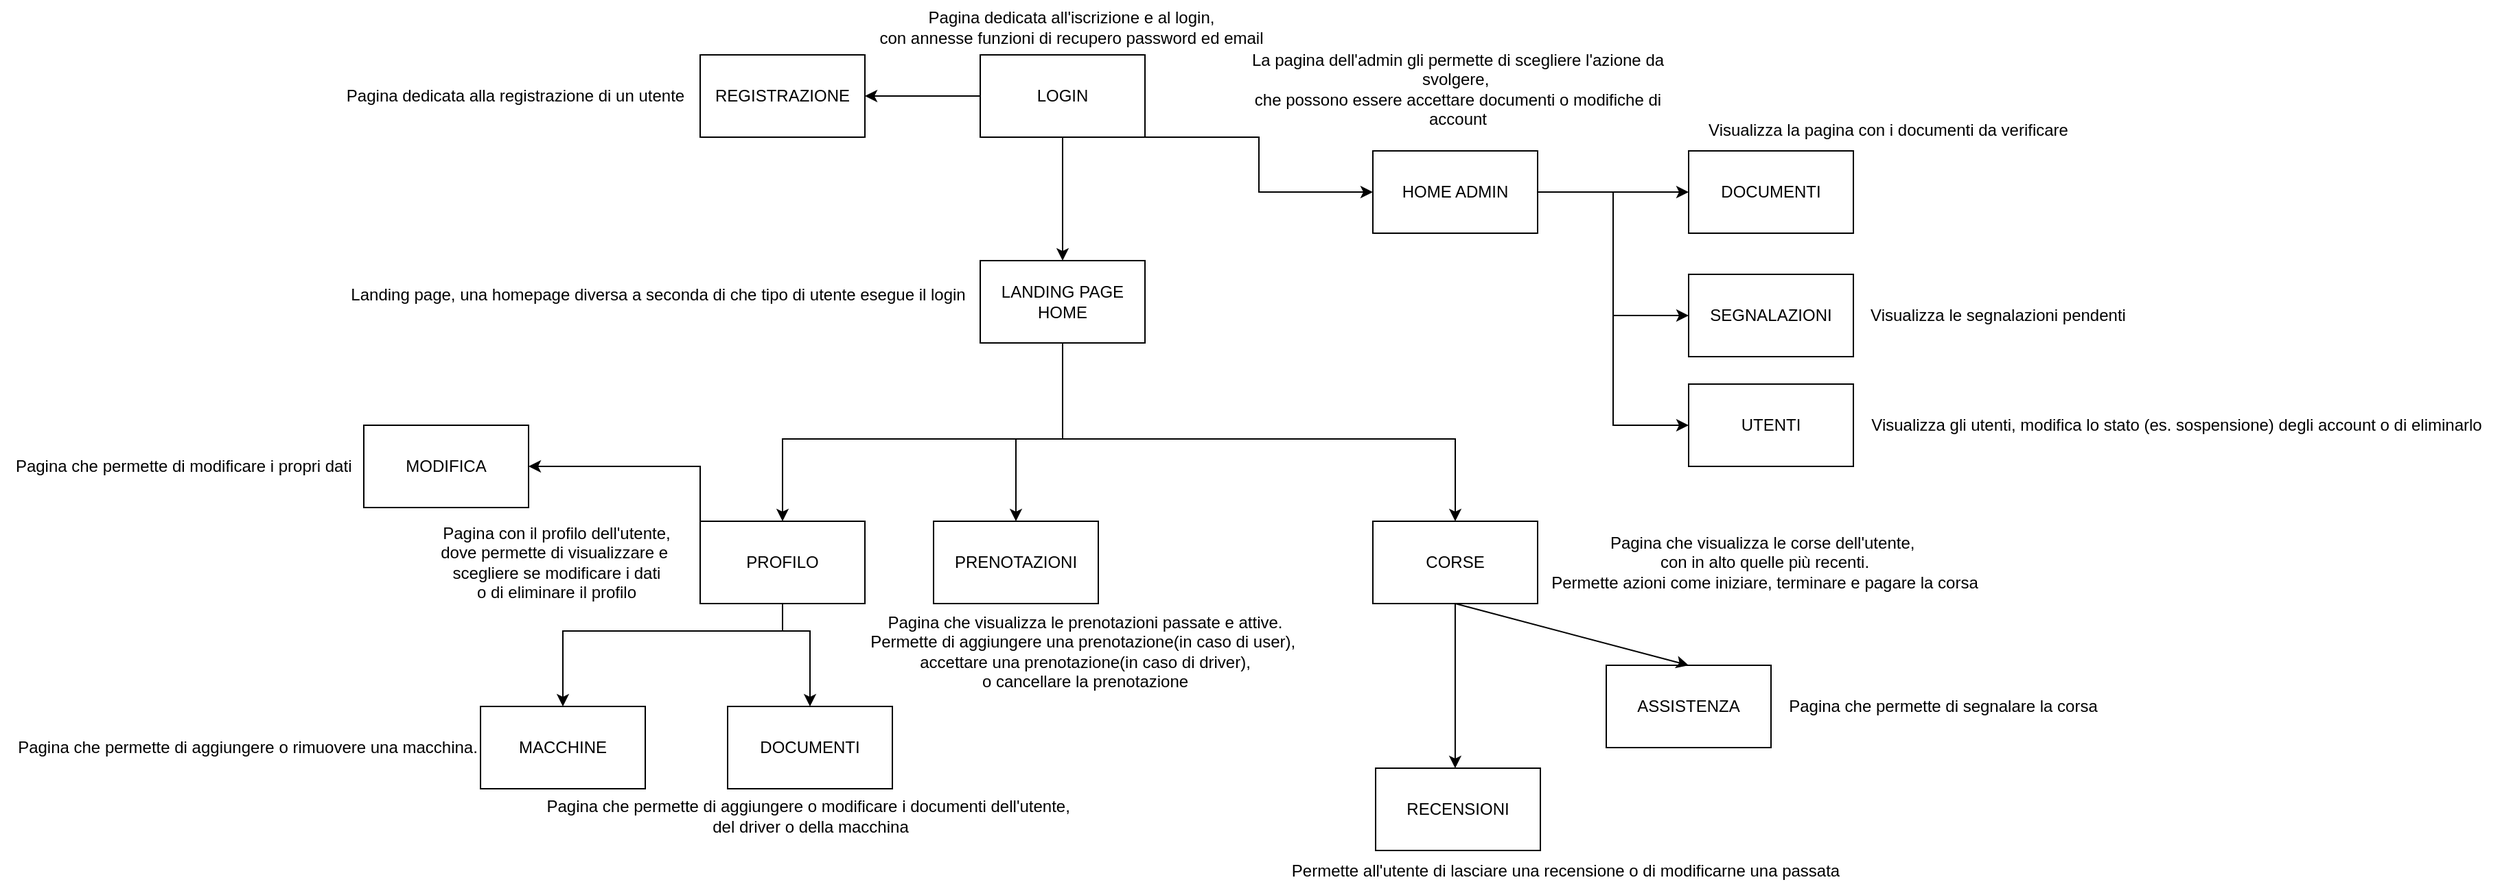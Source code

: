 <mxfile version="24.8.3">
  <diagram name="Pagina-1" id="R4LpQ99CABvujU7_ntuj">
    <mxGraphModel dx="2514" dy="2037" grid="1" gridSize="10" guides="1" tooltips="1" connect="1" arrows="1" fold="1" page="1" pageScale="1" pageWidth="827" pageHeight="1169" math="0" shadow="0">
      <root>
        <mxCell id="0" />
        <mxCell id="1" parent="0" />
        <mxCell id="6LJlDK4BNxtyRuSfktnJ-7" value="" style="edgeStyle=orthogonalEdgeStyle;rounded=0;orthogonalLoop=1;jettySize=auto;html=1;" edge="1" parent="1" source="6LJlDK4BNxtyRuSfktnJ-2" target="6LJlDK4BNxtyRuSfktnJ-6">
          <mxGeometry relative="1" as="geometry" />
        </mxCell>
        <mxCell id="6LJlDK4BNxtyRuSfktnJ-11" style="edgeStyle=orthogonalEdgeStyle;rounded=0;orthogonalLoop=1;jettySize=auto;html=1;entryX=0.5;entryY=0;entryDx=0;entryDy=0;" edge="1" parent="1" source="6LJlDK4BNxtyRuSfktnJ-2" target="6LJlDK4BNxtyRuSfktnJ-12">
          <mxGeometry relative="1" as="geometry">
            <mxPoint x="470" y="180" as="targetPoint" />
          </mxGeometry>
        </mxCell>
        <mxCell id="6LJlDK4BNxtyRuSfktnJ-27" style="edgeStyle=orthogonalEdgeStyle;rounded=0;orthogonalLoop=1;jettySize=auto;html=1;entryX=0;entryY=0.5;entryDx=0;entryDy=0;" edge="1" parent="1" source="6LJlDK4BNxtyRuSfktnJ-2" target="6LJlDK4BNxtyRuSfktnJ-25">
          <mxGeometry relative="1" as="geometry">
            <Array as="points">
              <mxPoint x="557" y="90" />
              <mxPoint x="557" y="130" />
            </Array>
          </mxGeometry>
        </mxCell>
        <mxCell id="6LJlDK4BNxtyRuSfktnJ-2" value="LOGIN" style="rounded=0;whiteSpace=wrap;html=1;" vertex="1" parent="1">
          <mxGeometry x="354" y="30" width="120" height="60" as="geometry" />
        </mxCell>
        <mxCell id="6LJlDK4BNxtyRuSfktnJ-4" value="Pagina dedicata all&#39;iscrizione e al login,&lt;div&gt;con annesse funzioni di recupero password ed email&lt;/div&gt;" style="text;html=1;align=center;verticalAlign=middle;resizable=0;points=[];autosize=1;strokeColor=none;fillColor=none;" vertex="1" parent="1">
          <mxGeometry x="270" y="-10" width="300" height="40" as="geometry" />
        </mxCell>
        <mxCell id="6LJlDK4BNxtyRuSfktnJ-6" value="REGISTRAZIONE" style="rounded=0;whiteSpace=wrap;html=1;" vertex="1" parent="1">
          <mxGeometry x="150" y="30" width="120" height="60" as="geometry" />
        </mxCell>
        <mxCell id="6LJlDK4BNxtyRuSfktnJ-17" value="" style="edgeStyle=orthogonalEdgeStyle;rounded=0;orthogonalLoop=1;jettySize=auto;html=1;" edge="1" parent="1" source="6LJlDK4BNxtyRuSfktnJ-12" target="6LJlDK4BNxtyRuSfktnJ-16">
          <mxGeometry relative="1" as="geometry">
            <Array as="points">
              <mxPoint x="414" y="310" />
              <mxPoint x="210" y="310" />
            </Array>
          </mxGeometry>
        </mxCell>
        <mxCell id="6LJlDK4BNxtyRuSfktnJ-21" style="edgeStyle=orthogonalEdgeStyle;rounded=0;orthogonalLoop=1;jettySize=auto;html=1;entryX=0.5;entryY=0;entryDx=0;entryDy=0;" edge="1" parent="1" source="6LJlDK4BNxtyRuSfktnJ-12" target="6LJlDK4BNxtyRuSfktnJ-22">
          <mxGeometry relative="1" as="geometry">
            <mxPoint x="580" y="370" as="targetPoint" />
            <Array as="points">
              <mxPoint x="414" y="310" />
              <mxPoint x="700" y="310" />
            </Array>
          </mxGeometry>
        </mxCell>
        <mxCell id="6LJlDK4BNxtyRuSfktnJ-12" value="LANDING PAGE&lt;div&gt;HOME&lt;/div&gt;" style="rounded=0;whiteSpace=wrap;html=1;" vertex="1" parent="1">
          <mxGeometry x="354" y="180" width="120" height="60" as="geometry" />
        </mxCell>
        <mxCell id="6LJlDK4BNxtyRuSfktnJ-13" value="Pagina dedicata alla registrazione di un utente" style="text;html=1;align=center;verticalAlign=middle;resizable=0;points=[];autosize=1;strokeColor=none;fillColor=none;" vertex="1" parent="1">
          <mxGeometry x="-120" y="45" width="270" height="30" as="geometry" />
        </mxCell>
        <mxCell id="6LJlDK4BNxtyRuSfktnJ-15" value="Landing page, una homepage diversa a seconda di che tipo di utente esegue il login" style="text;html=1;align=center;verticalAlign=middle;resizable=0;points=[];autosize=1;strokeColor=none;fillColor=none;" vertex="1" parent="1">
          <mxGeometry x="-116" y="190" width="470" height="30" as="geometry" />
        </mxCell>
        <mxCell id="6LJlDK4BNxtyRuSfktnJ-51" value="" style="edgeStyle=orthogonalEdgeStyle;rounded=0;orthogonalLoop=1;jettySize=auto;html=1;" edge="1" parent="1" source="6LJlDK4BNxtyRuSfktnJ-16" target="6LJlDK4BNxtyRuSfktnJ-48">
          <mxGeometry relative="1" as="geometry">
            <Array as="points">
              <mxPoint x="210" y="450" />
              <mxPoint x="50" y="450" />
            </Array>
          </mxGeometry>
        </mxCell>
        <mxCell id="6LJlDK4BNxtyRuSfktnJ-54" style="edgeStyle=orthogonalEdgeStyle;rounded=0;orthogonalLoop=1;jettySize=auto;html=1;entryX=0.5;entryY=0;entryDx=0;entryDy=0;" edge="1" parent="1" source="6LJlDK4BNxtyRuSfktnJ-16" target="6LJlDK4BNxtyRuSfktnJ-53">
          <mxGeometry relative="1" as="geometry">
            <Array as="points">
              <mxPoint x="210" y="450" />
              <mxPoint x="230" y="450" />
            </Array>
          </mxGeometry>
        </mxCell>
        <mxCell id="6LJlDK4BNxtyRuSfktnJ-60" style="edgeStyle=orthogonalEdgeStyle;rounded=0;orthogonalLoop=1;jettySize=auto;html=1;exitX=0;exitY=0;exitDx=0;exitDy=0;entryX=1;entryY=0.5;entryDx=0;entryDy=0;" edge="1" parent="1" source="6LJlDK4BNxtyRuSfktnJ-16" target="6LJlDK4BNxtyRuSfktnJ-59">
          <mxGeometry relative="1" as="geometry" />
        </mxCell>
        <mxCell id="6LJlDK4BNxtyRuSfktnJ-16" value="PROFILO" style="rounded=0;whiteSpace=wrap;html=1;" vertex="1" parent="1">
          <mxGeometry x="150" y="370" width="120" height="60" as="geometry" />
        </mxCell>
        <mxCell id="6LJlDK4BNxtyRuSfktnJ-20" value="Pagina con il profilo dell&#39;utente,&lt;div&gt;dove permette di visualizzare e&amp;nbsp;&lt;/div&gt;&lt;div&gt;scegliere se modificare i dati&lt;/div&gt;&lt;div&gt;o di eliminare il profilo&lt;/div&gt;" style="text;html=1;align=center;verticalAlign=middle;resizable=0;points=[];autosize=1;strokeColor=none;fillColor=none;" vertex="1" parent="1">
          <mxGeometry x="-50" y="365" width="190" height="70" as="geometry" />
        </mxCell>
        <mxCell id="6LJlDK4BNxtyRuSfktnJ-22" value="CORSE" style="rounded=0;whiteSpace=wrap;html=1;" vertex="1" parent="1">
          <mxGeometry x="640" y="370" width="120" height="60" as="geometry" />
        </mxCell>
        <mxCell id="6LJlDK4BNxtyRuSfktnJ-23" value="Pagina che visualizza le corse dell&#39;utente,&amp;nbsp;&lt;div&gt;con in alto quelle più recenti.&lt;/div&gt;&lt;div&gt;Permette azioni come iniziare, terminare e pagare la corsa&lt;/div&gt;" style="text;html=1;align=center;verticalAlign=middle;resizable=0;points=[];autosize=1;strokeColor=none;fillColor=none;" vertex="1" parent="1">
          <mxGeometry x="760" y="370" width="330" height="60" as="geometry" />
        </mxCell>
        <mxCell id="6LJlDK4BNxtyRuSfktnJ-24" value="PRENOTAZIONI" style="rounded=0;whiteSpace=wrap;html=1;" vertex="1" parent="1">
          <mxGeometry x="320" y="370" width="120" height="60" as="geometry" />
        </mxCell>
        <mxCell id="6LJlDK4BNxtyRuSfktnJ-33" value="" style="edgeStyle=orthogonalEdgeStyle;rounded=0;orthogonalLoop=1;jettySize=auto;html=1;" edge="1" parent="1" source="6LJlDK4BNxtyRuSfktnJ-25" target="6LJlDK4BNxtyRuSfktnJ-32">
          <mxGeometry relative="1" as="geometry" />
        </mxCell>
        <mxCell id="6LJlDK4BNxtyRuSfktnJ-38" style="edgeStyle=orthogonalEdgeStyle;rounded=0;orthogonalLoop=1;jettySize=auto;html=1;entryX=0;entryY=0.5;entryDx=0;entryDy=0;" edge="1" parent="1" source="6LJlDK4BNxtyRuSfktnJ-25" target="6LJlDK4BNxtyRuSfktnJ-37">
          <mxGeometry relative="1" as="geometry" />
        </mxCell>
        <mxCell id="6LJlDK4BNxtyRuSfktnJ-57" style="edgeStyle=orthogonalEdgeStyle;rounded=0;orthogonalLoop=1;jettySize=auto;html=1;entryX=0;entryY=0.5;entryDx=0;entryDy=0;" edge="1" parent="1" source="6LJlDK4BNxtyRuSfktnJ-25" target="6LJlDK4BNxtyRuSfktnJ-56">
          <mxGeometry relative="1" as="geometry" />
        </mxCell>
        <mxCell id="6LJlDK4BNxtyRuSfktnJ-25" value="HOME ADMIN" style="whiteSpace=wrap;html=1;" vertex="1" parent="1">
          <mxGeometry x="640" y="100" width="120" height="60" as="geometry" />
        </mxCell>
        <mxCell id="6LJlDK4BNxtyRuSfktnJ-26" value="" style="endArrow=classic;html=1;rounded=0;" edge="1" parent="1" target="6LJlDK4BNxtyRuSfktnJ-24">
          <mxGeometry width="50" height="50" relative="1" as="geometry">
            <mxPoint x="380" y="310" as="sourcePoint" />
            <mxPoint x="470" y="300" as="targetPoint" />
          </mxGeometry>
        </mxCell>
        <mxCell id="6LJlDK4BNxtyRuSfktnJ-32" value="DOCUMENTI" style="rounded=0;whiteSpace=wrap;html=1;" vertex="1" parent="1">
          <mxGeometry x="870" y="100" width="120" height="60" as="geometry" />
        </mxCell>
        <mxCell id="6LJlDK4BNxtyRuSfktnJ-34" value="La pagina dell&#39;admin gli permette di scegliere l&#39;azione da svolgere,&amp;nbsp;&lt;div&gt;che possono essere accettare documenti o modifiche di account&lt;/div&gt;" style="text;html=1;align=center;verticalAlign=middle;whiteSpace=wrap;rounded=0;" vertex="1" parent="1">
          <mxGeometry x="534" y="40" width="336" height="30" as="geometry" />
        </mxCell>
        <mxCell id="6LJlDK4BNxtyRuSfktnJ-36" value="Visualizza la pagina con i documenti da verificare" style="text;html=1;align=center;verticalAlign=middle;resizable=0;points=[];autosize=1;strokeColor=none;fillColor=none;" vertex="1" parent="1">
          <mxGeometry x="870" y="70" width="290" height="30" as="geometry" />
        </mxCell>
        <mxCell id="6LJlDK4BNxtyRuSfktnJ-37" value="SEGNALAZIONI" style="rounded=0;whiteSpace=wrap;html=1;" vertex="1" parent="1">
          <mxGeometry x="870" y="190" width="120" height="60" as="geometry" />
        </mxCell>
        <mxCell id="6LJlDK4BNxtyRuSfktnJ-41" value="Visualizza le segnalazioni pendenti" style="text;html=1;align=center;verticalAlign=middle;resizable=0;points=[];autosize=1;strokeColor=none;fillColor=none;" vertex="1" parent="1">
          <mxGeometry x="990" y="205" width="210" height="30" as="geometry" />
        </mxCell>
        <mxCell id="6LJlDK4BNxtyRuSfktnJ-43" value="ASSISTENZA" style="rounded=0;whiteSpace=wrap;html=1;" vertex="1" parent="1">
          <mxGeometry x="810" y="475" width="120" height="60" as="geometry" />
        </mxCell>
        <mxCell id="6LJlDK4BNxtyRuSfktnJ-44" value="" style="endArrow=classic;html=1;rounded=0;entryX=0.5;entryY=0;entryDx=0;entryDy=0;exitX=0.5;exitY=1;exitDx=0;exitDy=0;" edge="1" parent="1" source="6LJlDK4BNxtyRuSfktnJ-22" target="6LJlDK4BNxtyRuSfktnJ-43">
          <mxGeometry width="50" height="50" relative="1" as="geometry">
            <mxPoint x="530" y="310" as="sourcePoint" />
            <mxPoint x="550" y="370" as="targetPoint" />
          </mxGeometry>
        </mxCell>
        <mxCell id="6LJlDK4BNxtyRuSfktnJ-46" value="Pagina che permette di segnalare la corsa" style="text;html=1;align=center;verticalAlign=middle;resizable=0;points=[];autosize=1;strokeColor=none;fillColor=none;" vertex="1" parent="1">
          <mxGeometry x="930" y="490" width="250" height="30" as="geometry" />
        </mxCell>
        <mxCell id="6LJlDK4BNxtyRuSfktnJ-47" value="Pagina che visualizza le prenotazioni passate e attive.&lt;br&gt;Permette di aggiungere una prenotazione(in caso di user),&amp;nbsp;&lt;div&gt;accettare una prenotazione(in caso di driver),&lt;div&gt;o cancellare la prenotazione&lt;/div&gt;&lt;/div&gt;" style="text;html=1;align=center;verticalAlign=middle;resizable=0;points=[];autosize=1;strokeColor=none;fillColor=none;" vertex="1" parent="1">
          <mxGeometry x="260" y="430" width="340" height="70" as="geometry" />
        </mxCell>
        <mxCell id="6LJlDK4BNxtyRuSfktnJ-48" value="MACCHINE" style="rounded=0;whiteSpace=wrap;html=1;" vertex="1" parent="1">
          <mxGeometry x="-10" y="505" width="120" height="60" as="geometry" />
        </mxCell>
        <mxCell id="6LJlDK4BNxtyRuSfktnJ-52" value="Pagina che permette di aggiungere o rimuovere una macchina." style="text;html=1;align=center;verticalAlign=middle;resizable=0;points=[];autosize=1;strokeColor=none;fillColor=none;" vertex="1" parent="1">
          <mxGeometry x="-360" y="520" width="360" height="30" as="geometry" />
        </mxCell>
        <mxCell id="6LJlDK4BNxtyRuSfktnJ-53" value="DOCUMENTI" style="rounded=0;whiteSpace=wrap;html=1;" vertex="1" parent="1">
          <mxGeometry x="170" y="505" width="120" height="60" as="geometry" />
        </mxCell>
        <mxCell id="6LJlDK4BNxtyRuSfktnJ-55" value="Pagina che permette di aggiungere o&amp;nbsp;&lt;span style=&quot;background-color: initial;&quot;&gt;modificare i documenti dell&#39;utente,&amp;nbsp;&lt;/span&gt;&lt;div&gt;&lt;span style=&quot;background-color: initial;&quot;&gt;del driver o della macchina&lt;/span&gt;&lt;/div&gt;" style="text;html=1;align=center;verticalAlign=middle;resizable=0;points=[];autosize=1;strokeColor=none;fillColor=none;" vertex="1" parent="1">
          <mxGeometry x="25" y="565" width="410" height="40" as="geometry" />
        </mxCell>
        <mxCell id="6LJlDK4BNxtyRuSfktnJ-56" value="UTENTI" style="whiteSpace=wrap;html=1;" vertex="1" parent="1">
          <mxGeometry x="870" y="270" width="120" height="60" as="geometry" />
        </mxCell>
        <mxCell id="6LJlDK4BNxtyRuSfktnJ-58" value="Visualizza gli utenti, modifica lo stato (es. sospensione) degli account o di eliminarlo" style="text;html=1;align=center;verticalAlign=middle;resizable=0;points=[];autosize=1;strokeColor=none;fillColor=none;" vertex="1" parent="1">
          <mxGeometry x="990" y="285" width="470" height="30" as="geometry" />
        </mxCell>
        <mxCell id="6LJlDK4BNxtyRuSfktnJ-59" value="MODIFICA" style="rounded=0;whiteSpace=wrap;html=1;" vertex="1" parent="1">
          <mxGeometry x="-95" y="300" width="120" height="60" as="geometry" />
        </mxCell>
        <mxCell id="6LJlDK4BNxtyRuSfktnJ-61" value="Pagina che permette di modificare i propri dati&amp;nbsp;" style="text;html=1;align=center;verticalAlign=middle;resizable=0;points=[];autosize=1;strokeColor=none;fillColor=none;" vertex="1" parent="1">
          <mxGeometry x="-360" y="315" width="270" height="30" as="geometry" />
        </mxCell>
        <mxCell id="6LJlDK4BNxtyRuSfktnJ-62" value="RECENSIONI" style="rounded=0;whiteSpace=wrap;html=1;" vertex="1" parent="1">
          <mxGeometry x="642" y="550" width="120" height="60" as="geometry" />
        </mxCell>
        <mxCell id="6LJlDK4BNxtyRuSfktnJ-63" style="edgeStyle=orthogonalEdgeStyle;rounded=0;orthogonalLoop=1;jettySize=auto;html=1;entryX=0.483;entryY=0;entryDx=0;entryDy=0;entryPerimeter=0;" edge="1" parent="1" source="6LJlDK4BNxtyRuSfktnJ-22" target="6LJlDK4BNxtyRuSfktnJ-62">
          <mxGeometry relative="1" as="geometry">
            <mxPoint x="695" y="548" as="targetPoint" />
          </mxGeometry>
        </mxCell>
        <mxCell id="6LJlDK4BNxtyRuSfktnJ-64" value="Permette all&#39;utente di lasciare una recensione o di modificarne una passata" style="text;html=1;align=center;verticalAlign=middle;resizable=0;points=[];autosize=1;strokeColor=none;fillColor=none;" vertex="1" parent="1">
          <mxGeometry x="570" y="610" width="420" height="30" as="geometry" />
        </mxCell>
      </root>
    </mxGraphModel>
  </diagram>
</mxfile>

